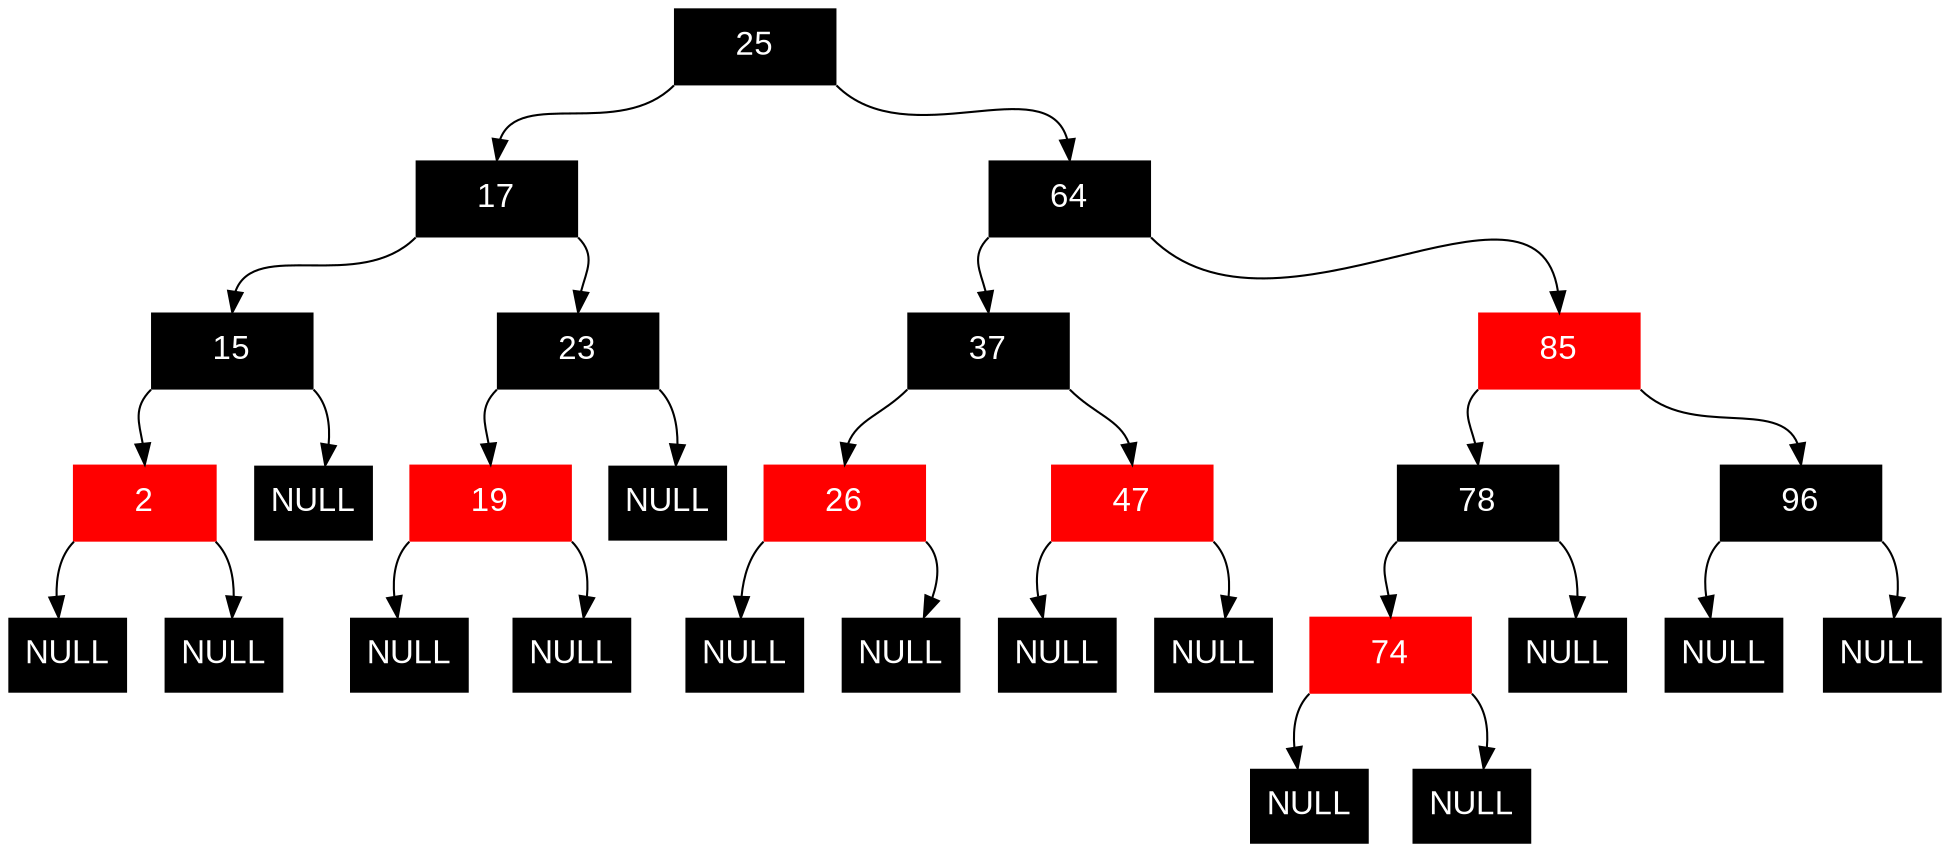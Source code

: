 digraph G{
node[shape=record,style=filled,color=black,fontcolor=white,fontname="Arial", fontsize=16];
25[label="<f0> | <f1> 25 | <f2> "];
node[shape=record,style=filled,color=black,fontcolor=white,fontname="Arial", fontsize=16];
17[label="<f0> | <f1> 17 | <f2> "];
25:f0:sw->17:f1;
node[shape=record,style=filled,color=black,fontcolor=white,fontname="Arial", fontsize=16];
64[label="<f0> | <f1> 64 | <f2> "];
25:f2:se->64:f1;
node[shape=record,style=filled,color=black,fontcolor=white,fontname="Arial", fontsize=16];
15[label="<f0> | <f1> 15 | <f2> "];
17:f0:sw->15:f1;
node[shape=record,style=filled,color=black,fontcolor=white,fontname="Arial", fontsize=16];
23[label="<f0> | <f1> 23 | <f2> "];
17:f2:se->23:f1;
node[shape=record,style=filled,color=red,fontcolor=white,fontname="Arial", fontsize=16];
2[label="<f0> | <f1> 2 | <f2> "];
15:f0:sw->2:f1;
null31[label="NULL", shape=plaintext,color=black,fontcolor=white,fontname="Arial", fontsize=16];
15:f2:se->null31;
null32[label="NULL", shape=plaintext,color=black,fontcolor=white,fontname="Arial", fontsize=16];
2:f0:sw->null32;
null33[label="NULL", shape=plaintext,color=black,fontcolor=white,fontname="Arial", fontsize=16];
2:f2:se->null33;
node[shape=record,style=filled,color=red,fontcolor=white,fontname="Arial", fontsize=16];
19[label="<f0> | <f1> 19 | <f2> "];
23:f0:sw->19:f1;
null34[label="NULL", shape=plaintext,color=black,fontcolor=white,fontname="Arial", fontsize=16];
23:f2:se->null34;
null35[label="NULL", shape=plaintext,color=black,fontcolor=white,fontname="Arial", fontsize=16];
19:f0:sw->null35;
null36[label="NULL", shape=plaintext,color=black,fontcolor=white,fontname="Arial", fontsize=16];
19:f2:se->null36;
node[shape=record,style=filled,color=black,fontcolor=white,fontname="Arial", fontsize=16];
37[label="<f0> | <f1> 37 | <f2> "];
64:f0:sw->37:f1;
node[shape=record,style=filled,color=red,fontcolor=white,fontname="Arial", fontsize=16];
85[label="<f0> | <f1> 85 | <f2> "];
64:f2:se->85:f1;
node[shape=record,style=filled,color=red,fontcolor=white,fontname="Arial", fontsize=16];
26[label="<f0> | <f1> 26 | <f2> "];
37:f0:sw->26:f1;
node[shape=record,style=filled,color=red,fontcolor=white,fontname="Arial", fontsize=16];
47[label="<f0> | <f1> 47 | <f2> "];
37:f2:se->47:f1;
null37[label="NULL", shape=plaintext,color=black,fontcolor=white,fontname="Arial", fontsize=16];
26:f0:sw->null37;
null38[label="NULL", shape=plaintext,color=black,fontcolor=white,fontname="Arial", fontsize=16];
26:f2:se->null38;
null39[label="NULL", shape=plaintext,color=black,fontcolor=white,fontname="Arial", fontsize=16];
47:f0:sw->null39;
null40[label="NULL", shape=plaintext,color=black,fontcolor=white,fontname="Arial", fontsize=16];
47:f2:se->null40;
node[shape=record,style=filled,color=black,fontcolor=white,fontname="Arial", fontsize=16];
78[label="<f0> | <f1> 78 | <f2> "];
85:f0:sw->78:f1;
node[shape=record,style=filled,color=black,fontcolor=white,fontname="Arial", fontsize=16];
96[label="<f0> | <f1> 96 | <f2> "];
85:f2:se->96:f1;
node[shape=record,style=filled,color=red,fontcolor=white,fontname="Arial", fontsize=16];
74[label="<f0> | <f1> 74 | <f2> "];
78:f0:sw->74:f1;
null41[label="NULL", shape=plaintext,color=black,fontcolor=white,fontname="Arial", fontsize=16];
78:f2:se->null41;
null42[label="NULL", shape=plaintext,color=black,fontcolor=white,fontname="Arial", fontsize=16];
74:f0:sw->null42;
null43[label="NULL", shape=plaintext,color=black,fontcolor=white,fontname="Arial", fontsize=16];
74:f2:se->null43;
null44[label="NULL", shape=plaintext,color=black,fontcolor=white,fontname="Arial", fontsize=16];
96:f0:sw->null44;
null45[label="NULL", shape=plaintext,color=black,fontcolor=white,fontname="Arial", fontsize=16];
96:f2:se->null45;
}